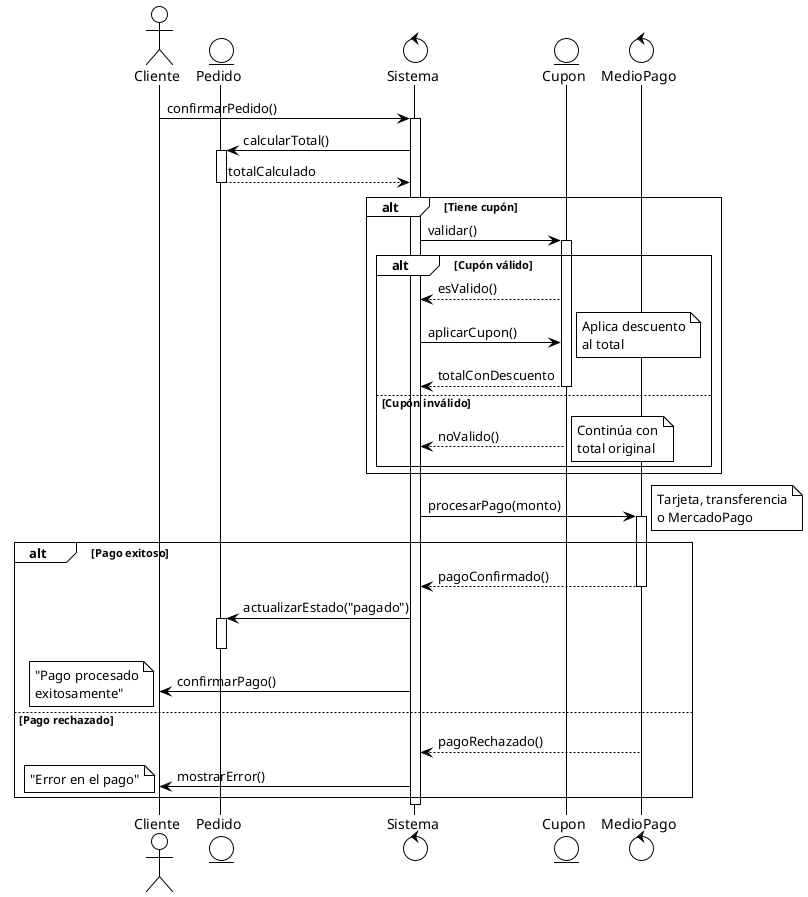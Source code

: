 @startuml Ejercicio4_PagoCafeteria

!theme plain

actor Cliente
entity Pedido
control Sistema
entity Cupon
control MedioPago

Cliente -> Sistema : confirmarPedido()
activate Sistema

Sistema -> Pedido : calcularTotal()
activate Pedido
Pedido --> Sistema : totalCalculado
deactivate Pedido

alt Tiene cupón
    Sistema -> Cupon : validar()
    activate Cupon
    
    alt Cupón válido
        Cupon --> Sistema : esValido()
        Sistema -> Cupon : aplicarCupon()
        note right : Aplica descuento\nal total
        Cupon --> Sistema : totalConDescuento
        deactivate Cupon
    else Cupón inválido
        Cupon --> Sistema : noValido()
        deactivate Cupon
        note right : Continúa con\ntotal original
    end
end

Sistema -> MedioPago : procesarPago(monto)
activate MedioPago
note right : Tarjeta, transferencia\no MercadoPago

alt Pago exitoso
    MedioPago --> Sistema : pagoConfirmado()
    deactivate MedioPago
    
    Sistema -> Pedido : actualizarEstado("pagado")
    activate Pedido
    deactivate Pedido
    
    Sistema -> Cliente : confirmarPago()
    note left : "Pago procesado\nexitosamente"
    
else Pago rechazado
    MedioPago --> Sistema : pagoRechazado()
    deactivate MedioPago
    
    Sistema -> Cliente : mostrarError()
    note left : "Error en el pago"
end

deactivate Sistema

@enduml
